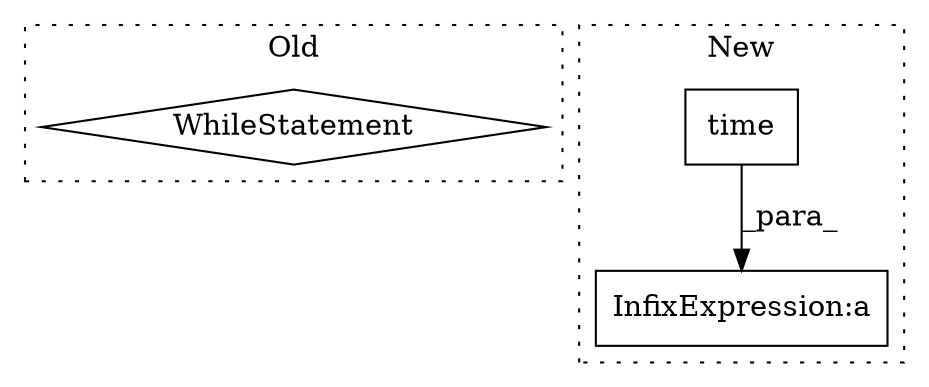 digraph G {
subgraph cluster0 {
1 [label="WhileStatement" a="61" s="12846,12881" l="7,2" shape="diamond"];
label = "Old";
style="dotted";
}
subgraph cluster1 {
2 [label="time" a="32" s="12773" l="6" shape="box"];
3 [label="InfixExpression:a" a="27" s="12779" l="3" shape="box"];
label = "New";
style="dotted";
}
2 -> 3 [label="_para_"];
}